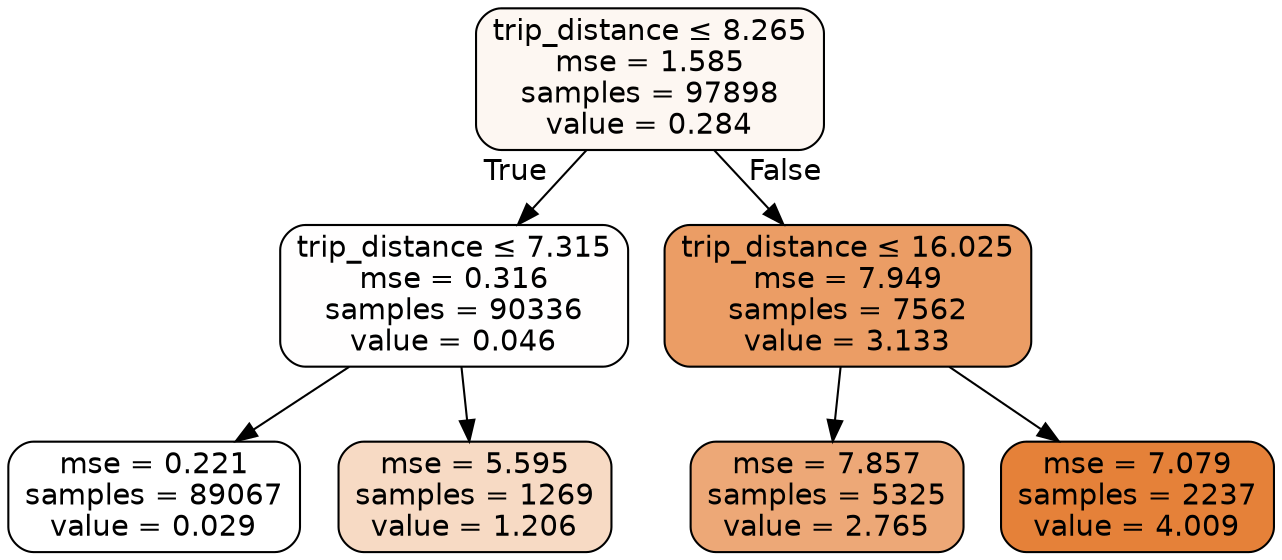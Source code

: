 digraph Tree {
node [shape=box, style="filled, rounded", color="black", fontname=helvetica] ;
edge [fontname=helvetica] ;
0 [label=<trip_distance &le; 8.265<br/>mse = 1.585<br/>samples = 97898<br/>value = 0.284>, fillcolor="#fdf7f2"] ;
1 [label=<trip_distance &le; 7.315<br/>mse = 0.316<br/>samples = 90336<br/>value = 0.046>, fillcolor="#fffefe"] ;
0 -> 1 [labeldistance=2.5, labelangle=45, headlabel="True"] ;
2 [label=<mse = 0.221<br/>samples = 89067<br/>value = 0.029>, fillcolor="#ffffff"] ;
1 -> 2 ;
3 [label=<mse = 5.595<br/>samples = 1269<br/>value = 1.206>, fillcolor="#f7dac4"] ;
1 -> 3 ;
4 [label=<trip_distance &le; 16.025<br/>mse = 7.949<br/>samples = 7562<br/>value = 3.133>, fillcolor="#eb9d65"] ;
0 -> 4 [labeldistance=2.5, labelangle=-45, headlabel="False"] ;
5 [label=<mse = 7.857<br/>samples = 5325<br/>value = 2.765>, fillcolor="#eda877"] ;
4 -> 5 ;
6 [label=<mse = 7.079<br/>samples = 2237<br/>value = 4.009>, fillcolor="#e58139"] ;
4 -> 6 ;
}